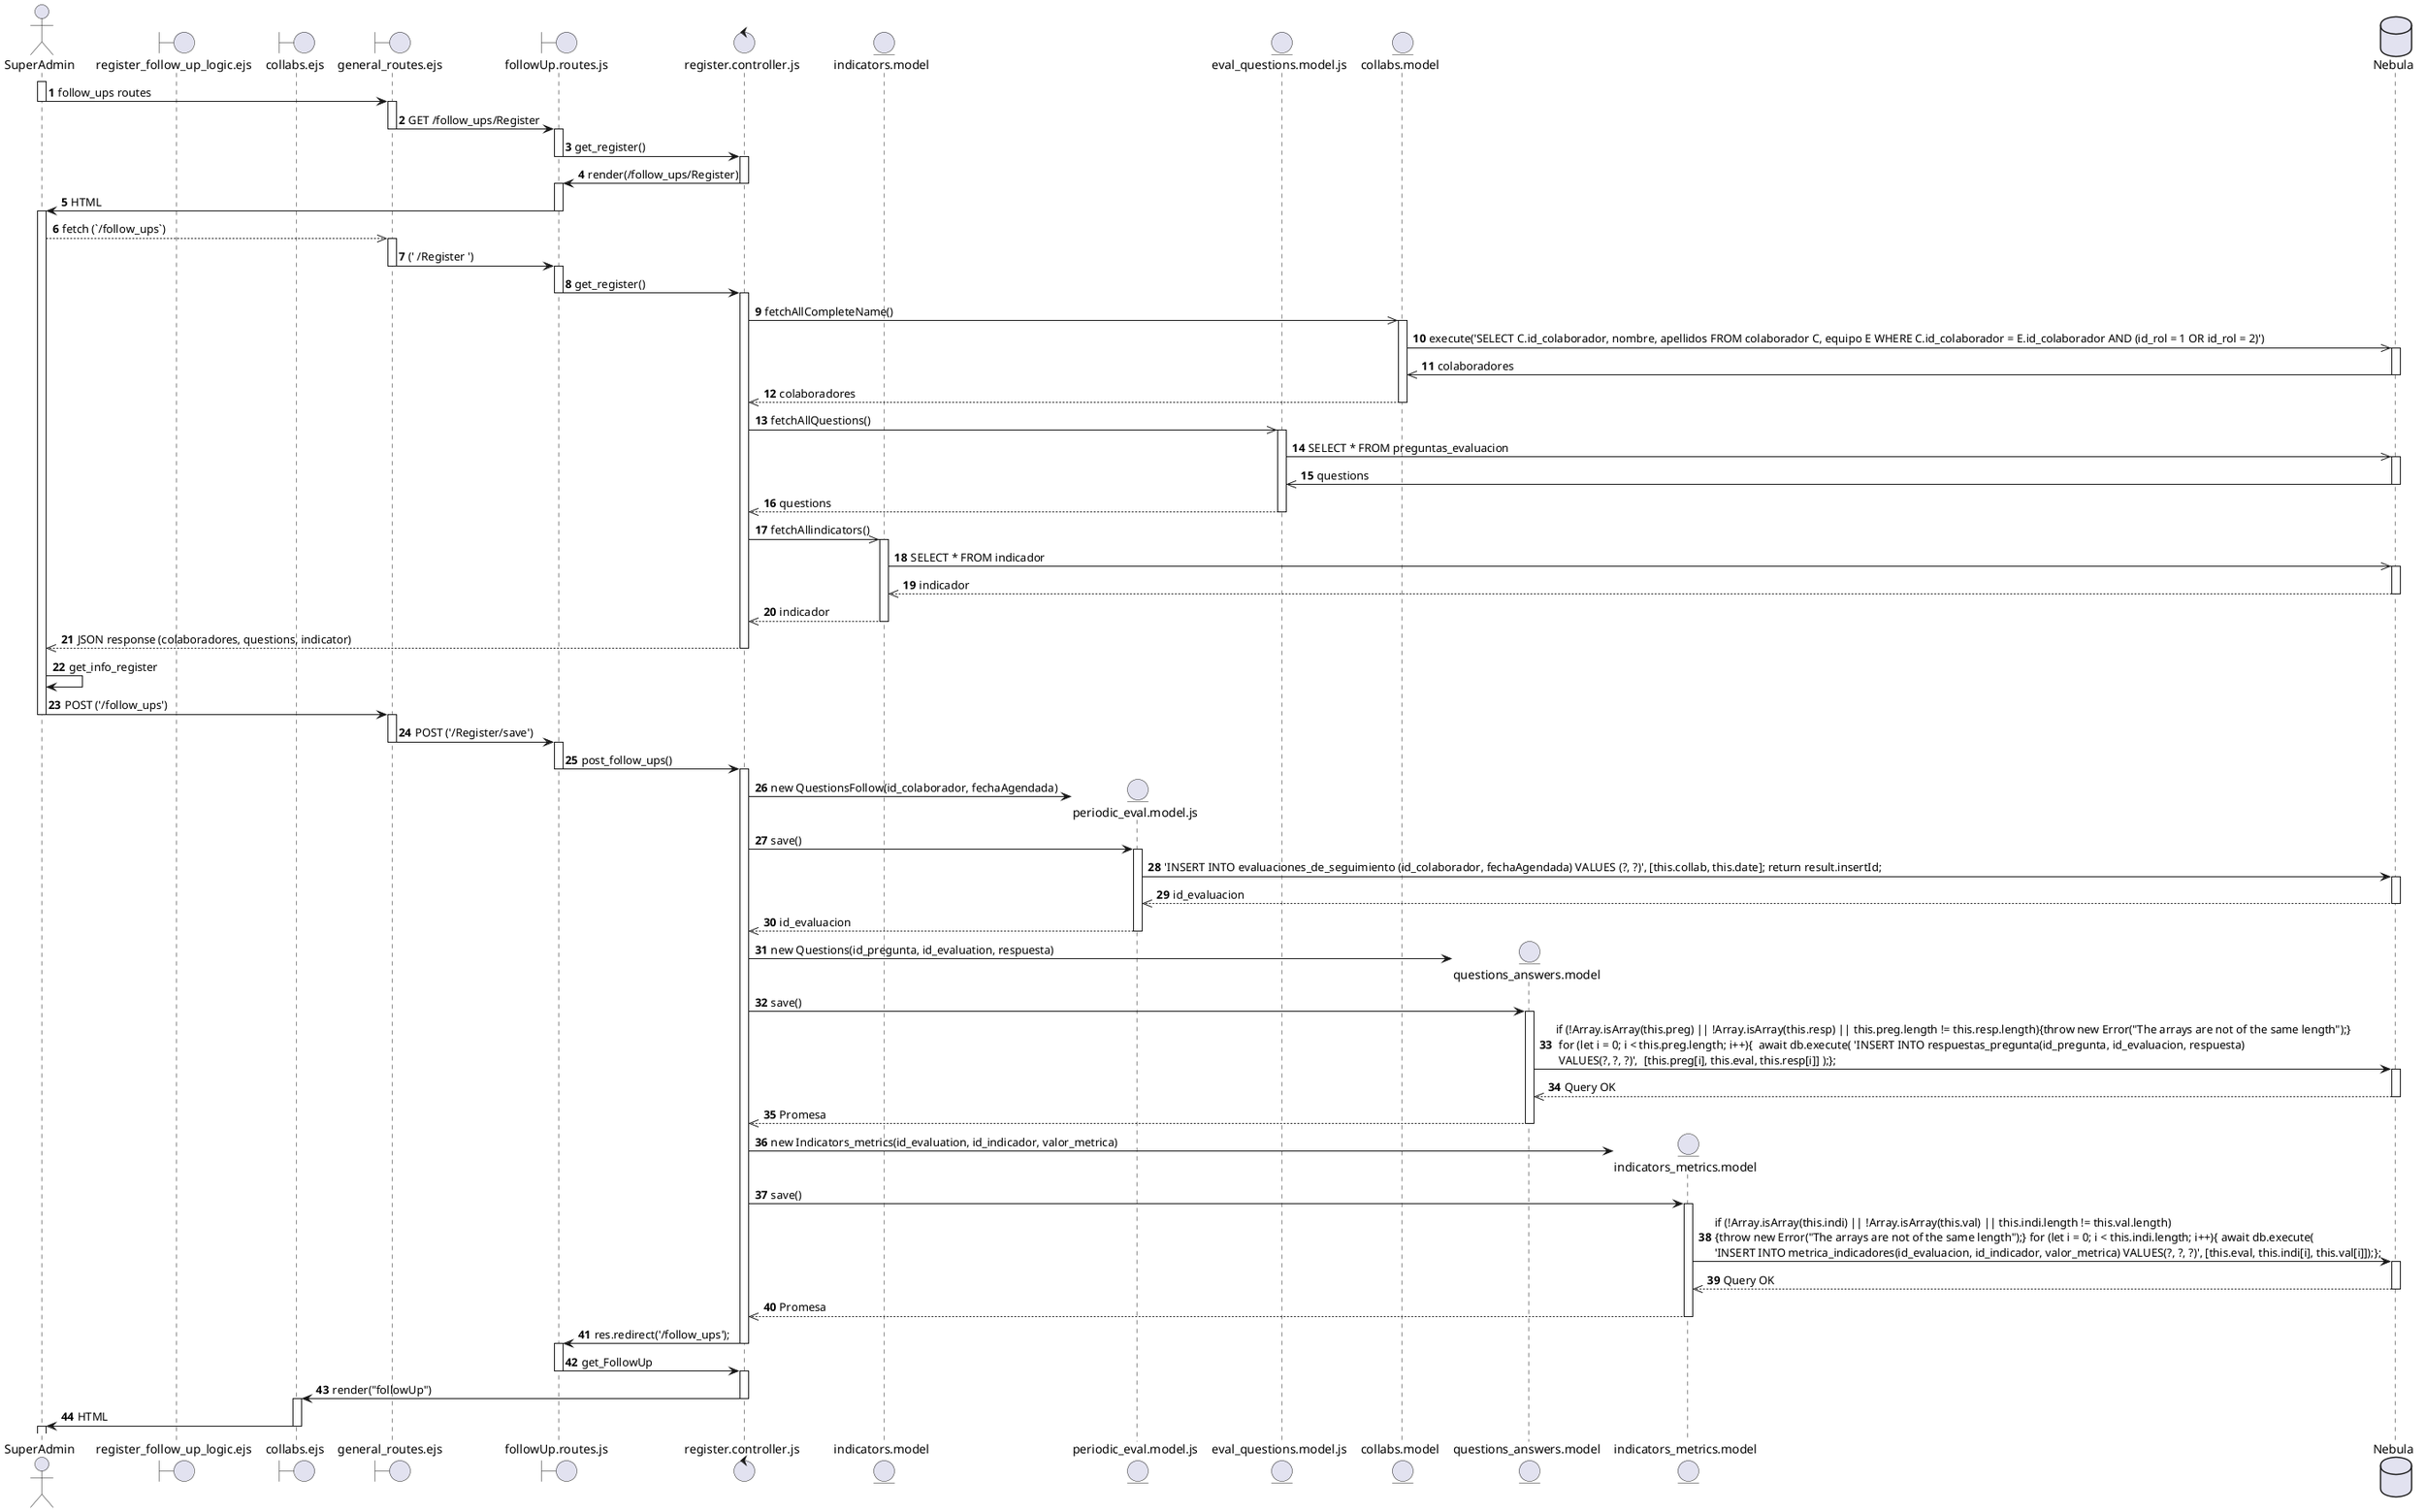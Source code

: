 @startuml REQ_36
autonumber
actor SuperAdmin as S
boundary register_follow_up_logic.ejs as Register
boundary collabs.ejs as collabs
boundary general_routes.ejs as GR
boundary followUp.routes.js as Route
control register.controller.js as SController
entity indicators.model as IModel
entity periodic_eval.model.js as QFollow
entity eval_questions.model.js as PEval
entity collabs.model as cm
entity questions_answers.model as Questions
entity indicators_metrics.model as IMetrics
database Nebula as db

' --- GET COLLABS ---1
activate S
S -> GR : follow_ups routes
deactivate S

activate GR
GR -> Route : GET /follow_ups/Register
deactivate GR

activate Route
Route -> SController : get_register()
deactivate Route 

activate SController
SController -> Route : render(/follow_ups/Register)
deactivate SController

activate Route 
Route -> S : HTML
deactivate Route

activate S
S -->> GR : fetch (`/follow_ups`)

activate GR
GR -> Route : (' /Register ')
deactivate GR 

activate Route
Route -> SController : get_register()
deactivate Route

activate SController
SController ->> cm : fetchAllCompleteName()

activate cm
cm ->> db : execute('SELECT C.id_colaborador, nombre, apellidos FROM colaborador C, equipo E WHERE C.id_colaborador = E.id_colaborador AND (id_rol = 1 OR id_rol = 2)') 

activate db
db ->> cm : colaboradores
deactivate db

cm -->> SController : colaboradores
deactivate cm 

SController ->> PEval : fetchAllQuestions()

activate PEval
PEval ->> db : SELECT * FROM preguntas_evaluacion
activate db
db ->> PEval : questions
deactivate db

PEval -->> SController : questions
deactivate PEval 


' --- GET INFO INDICADORES ---
SController ->> IModel : fetchAllindicators()
activate IModel 
IModel ->> db : SELECT * FROM indicador
activate db
db -->> IModel : indicador
deactivate db
IModel -->> SController : indicador
deactivate IModel 

SController -->> S : JSON response (colaboradores, questions, indicator) 
deactivate SController

S -> S : get_info_register

' ---- REGISTER FOLLOW UP ----
S -> GR : POST ('/follow_ups')
deactivate S

activate GR
GR -> Route : POST ('/Register/save')
deactivate GR  

activate Route
Route -> SController : post_follow_ups()
deactivate Route

activate SController
create QFollow
SController -> QFollow: new QuestionsFollow(id_colaborador, fechaAgendada)
SController -> QFollow: save()

activate QFollow
QFollow -> db:  'INSERT INTO evaluaciones_de_seguimiento (id_colaborador, fechaAgendada) VALUES (?, ?)', [this.collab, this.date]; return result.insertId;

activate db
db -->> QFollow: id_evaluacion
deactivate db

QFollow -->> SController: id_evaluacion
deactivate QFollow

create Questions
SController -> Questions: new Questions(id_pregunta, id_evaluation, respuesta)
SController -> Questions : save()

activate Questions
Questions -> db: if (!Array.isArray(this.preg) || !Array.isArray(this.resp) || this.preg.length != this.resp.length){throw new Error("The arrays are not of the same length");} \n for (let i = 0; i < this.preg.length; i++){  await db.execute( 'INSERT INTO respuestas_pregunta(id_pregunta, id_evaluacion, respuesta)\n VALUES(?, ?, ?)',  [this.preg[i], this.eval, this.resp[i]] );};
activate db
db -->> Questions : Query OK
deactivate db 
Questions -->> SController : Promesa
deactivate Questions

create IMetrics
SController -> IMetrics : new Indicators_metrics(id_evaluation, id_indicador, valor_metrica)
SController -> IMetrics : save()

activate IMetrics
IMetrics -> db : if (!Array.isArray(this.indi) || !Array.isArray(this.val) || this.indi.length != this.val.length)\n{throw new Error("The arrays are not of the same length");} for (let i = 0; i < this.indi.length; i++){ await db.execute( \n'INSERT INTO metrica_indicadores(id_evaluacion, id_indicador, valor_metrica) VALUES(?, ?, ?)', [this.eval, this.indi[i], this.val[i]]);};

activate db
db -->> IMetrics : Query OK
deactivate db 
IMetrics -->> SController: Promesa
deactivate IMetrics 

SController ->  Route : res.redirect('/follow_ups');
deactivate SController

activate Route
Route -> SController : get_FollowUp
deactivate Route

activate SController
SController -> collabs: render("followUp")
deactivate SController

activate collabs 
collabs -> S : HTML
deactivate collabs 

activate S
deactivate S


@enduml
